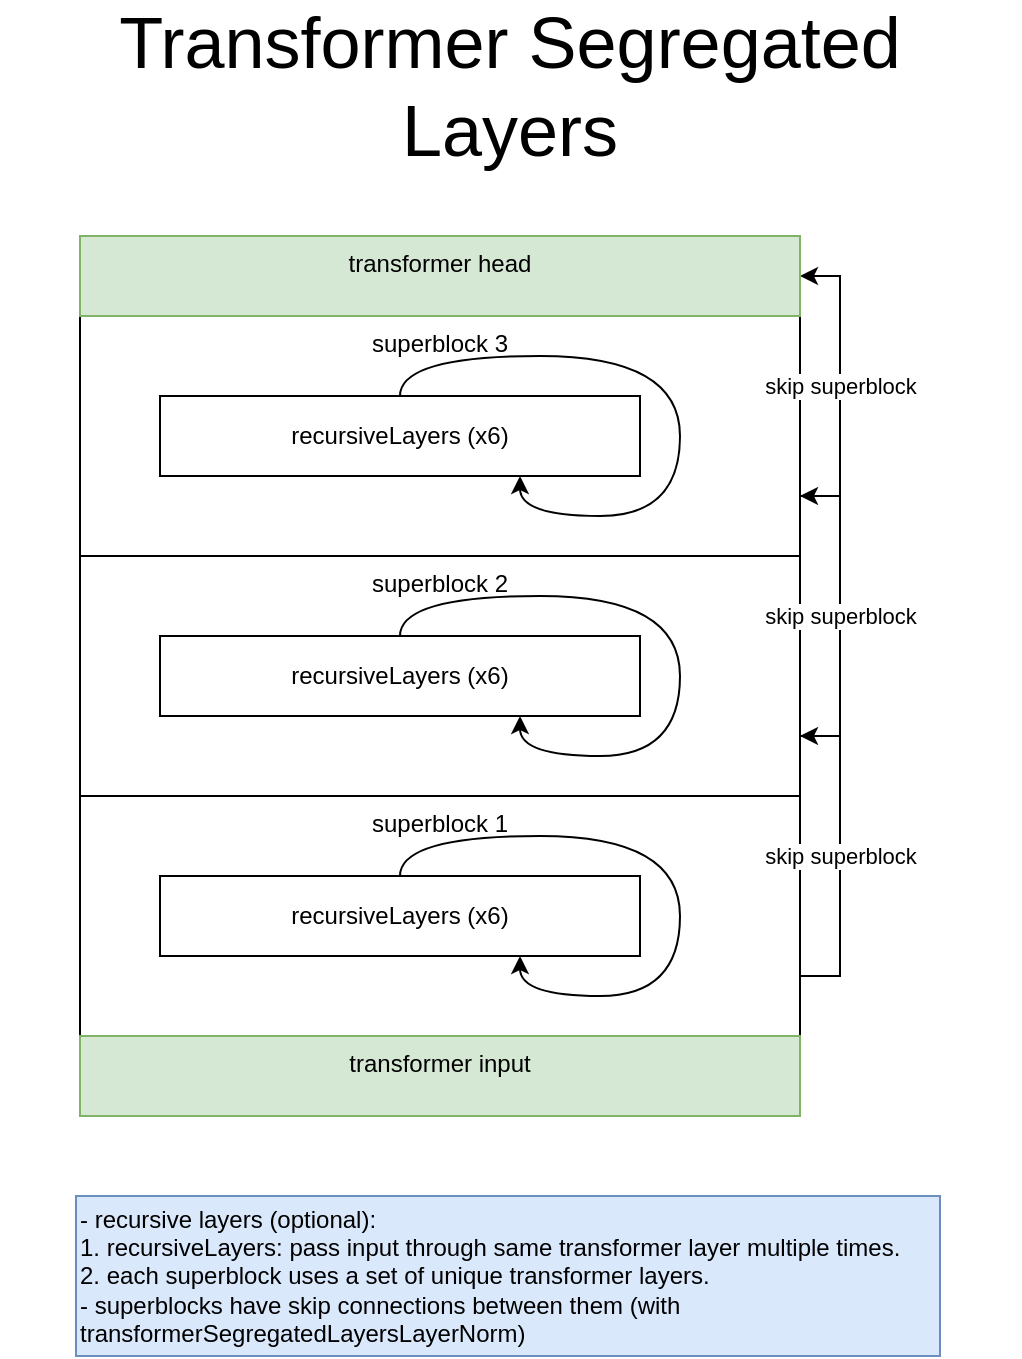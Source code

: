 <mxfile version="21.3.2" type="device">
  <diagram name="Page-1" id="tpmm5qy2FPJMLZr56j2t">
    <mxGraphModel dx="1434" dy="779" grid="1" gridSize="10" guides="1" tooltips="1" connect="1" arrows="1" fold="1" page="1" pageScale="1" pageWidth="850" pageHeight="1100" math="0" shadow="0">
      <root>
        <mxCell id="0" />
        <mxCell id="1" parent="0" />
        <mxCell id="yN_6NNA6e4bb_lLPipn2-14" value="superblock 1" style="rounded=0;whiteSpace=wrap;html=1;verticalAlign=top;" vertex="1" parent="1">
          <mxGeometry x="160" y="440" width="360" height="120" as="geometry" />
        </mxCell>
        <mxCell id="yN_6NNA6e4bb_lLPipn2-11" value="superblock 2" style="rounded=0;whiteSpace=wrap;html=1;verticalAlign=top;" vertex="1" parent="1">
          <mxGeometry x="160" y="320" width="360" height="120" as="geometry" />
        </mxCell>
        <mxCell id="yN_6NNA6e4bb_lLPipn2-12" value="superblock 3" style="rounded=0;whiteSpace=wrap;html=1;verticalAlign=top;" vertex="1" parent="1">
          <mxGeometry x="160" y="200" width="360" height="120" as="geometry" />
        </mxCell>
        <mxCell id="yN_6NNA6e4bb_lLPipn2-23" value="skip superblock" style="edgeStyle=orthogonalEdgeStyle;rounded=0;orthogonalLoop=1;jettySize=auto;html=1;exitX=1;exitY=0.75;exitDx=0;exitDy=0;entryX=1;entryY=0.75;entryDx=0;entryDy=0;" edge="1" parent="1" source="yN_6NNA6e4bb_lLPipn2-14" target="yN_6NNA6e4bb_lLPipn2-11">
          <mxGeometry relative="1" as="geometry" />
        </mxCell>
        <mxCell id="yN_6NNA6e4bb_lLPipn2-19" value="skip superblock" style="edgeStyle=orthogonalEdgeStyle;rounded=0;orthogonalLoop=1;jettySize=auto;html=1;exitX=1;exitY=0.75;exitDx=0;exitDy=0;entryX=1;entryY=0.5;entryDx=0;entryDy=0;" edge="1" parent="1" source="yN_6NNA6e4bb_lLPipn2-12" target="yN_6NNA6e4bb_lLPipn2-18">
          <mxGeometry relative="1" as="geometry" />
        </mxCell>
        <mxCell id="yN_6NNA6e4bb_lLPipn2-22" value="skip superblock" style="edgeStyle=orthogonalEdgeStyle;rounded=0;orthogonalLoop=1;jettySize=auto;html=1;exitX=1;exitY=0.75;exitDx=0;exitDy=0;entryX=1;entryY=0.75;entryDx=0;entryDy=0;" edge="1" parent="1" source="yN_6NNA6e4bb_lLPipn2-11" target="yN_6NNA6e4bb_lLPipn2-12">
          <mxGeometry relative="1" as="geometry" />
        </mxCell>
        <mxCell id="yN_6NNA6e4bb_lLPipn2-1" value="recursiveLayers (x6)" style="rounded=0;whiteSpace=wrap;html=1;" vertex="1" parent="1">
          <mxGeometry x="200" y="240" width="240" height="40" as="geometry" />
        </mxCell>
        <mxCell id="yN_6NNA6e4bb_lLPipn2-4" style="edgeStyle=orthogonalEdgeStyle;rounded=0;orthogonalLoop=1;jettySize=auto;html=1;exitX=0.5;exitY=0;exitDx=0;exitDy=0;entryX=0.75;entryY=1;entryDx=0;entryDy=0;curved=1;" edge="1" parent="1" source="yN_6NNA6e4bb_lLPipn2-1" target="yN_6NNA6e4bb_lLPipn2-1">
          <mxGeometry relative="1" as="geometry" />
        </mxCell>
        <mxCell id="yN_6NNA6e4bb_lLPipn2-5" value="recursiveLayers (x6)" style="rounded=0;whiteSpace=wrap;html=1;" vertex="1" parent="1">
          <mxGeometry x="200" y="360" width="240" height="40" as="geometry" />
        </mxCell>
        <mxCell id="yN_6NNA6e4bb_lLPipn2-6" style="edgeStyle=orthogonalEdgeStyle;rounded=0;orthogonalLoop=1;jettySize=auto;html=1;exitX=0.5;exitY=0;exitDx=0;exitDy=0;entryX=0.75;entryY=1;entryDx=0;entryDy=0;curved=1;" edge="1" parent="1" source="yN_6NNA6e4bb_lLPipn2-5" target="yN_6NNA6e4bb_lLPipn2-5">
          <mxGeometry relative="1" as="geometry" />
        </mxCell>
        <mxCell id="yN_6NNA6e4bb_lLPipn2-7" value="&lt;font style=&quot;font-size: 36px;&quot;&gt;Transformer Segregated Layers&lt;/font&gt;" style="text;html=1;strokeColor=none;fillColor=none;align=center;verticalAlign=middle;whiteSpace=wrap;rounded=0;" vertex="1" parent="1">
          <mxGeometry x="120" y="70" width="510" height="30" as="geometry" />
        </mxCell>
        <mxCell id="yN_6NNA6e4bb_lLPipn2-8" value="recursiveLayers (x6)" style="rounded=0;whiteSpace=wrap;html=1;" vertex="1" parent="1">
          <mxGeometry x="200" y="480" width="240" height="40" as="geometry" />
        </mxCell>
        <mxCell id="yN_6NNA6e4bb_lLPipn2-9" style="edgeStyle=orthogonalEdgeStyle;rounded=0;orthogonalLoop=1;jettySize=auto;html=1;exitX=0.5;exitY=0;exitDx=0;exitDy=0;entryX=0.75;entryY=1;entryDx=0;entryDy=0;curved=1;" edge="1" parent="1" source="yN_6NNA6e4bb_lLPipn2-8" target="yN_6NNA6e4bb_lLPipn2-8">
          <mxGeometry relative="1" as="geometry" />
        </mxCell>
        <mxCell id="yN_6NNA6e4bb_lLPipn2-18" value="transformer head" style="rounded=0;whiteSpace=wrap;html=1;fillColor=#d5e8d4;strokeColor=#82b366;verticalAlign=top;" vertex="1" parent="1">
          <mxGeometry x="160" y="160" width="360" height="40" as="geometry" />
        </mxCell>
        <mxCell id="yN_6NNA6e4bb_lLPipn2-21" value="transformer input" style="rounded=0;whiteSpace=wrap;html=1;fillColor=#d5e8d4;strokeColor=#82b366;verticalAlign=top;" vertex="1" parent="1">
          <mxGeometry x="160" y="560" width="360" height="40" as="geometry" />
        </mxCell>
        <mxCell id="yN_6NNA6e4bb_lLPipn2-24" value="&lt;div align=&quot;left&quot;&gt;- recursive layers (optional):&lt;br&gt;&lt;/div&gt;&lt;div align=&quot;left&quot;&gt;1. recursiveLayers: pass input through same transformer layer multiple times. &lt;br&gt;&lt;/div&gt;&lt;div align=&quot;left&quot;&gt;2. each superblock uses a set of unique transformer layers.&lt;/div&gt;&lt;div align=&quot;left&quot;&gt;- superblocks have skip connections between them (with transformerSegregatedLayersLayerNorm)&lt;br&gt;&lt;/div&gt;" style="text;html=1;strokeColor=#6c8ebf;fillColor=#dae8fc;align=left;verticalAlign=middle;whiteSpace=wrap;rounded=0;" vertex="1" parent="1">
          <mxGeometry x="158" y="640" width="432" height="80" as="geometry" />
        </mxCell>
      </root>
    </mxGraphModel>
  </diagram>
</mxfile>
